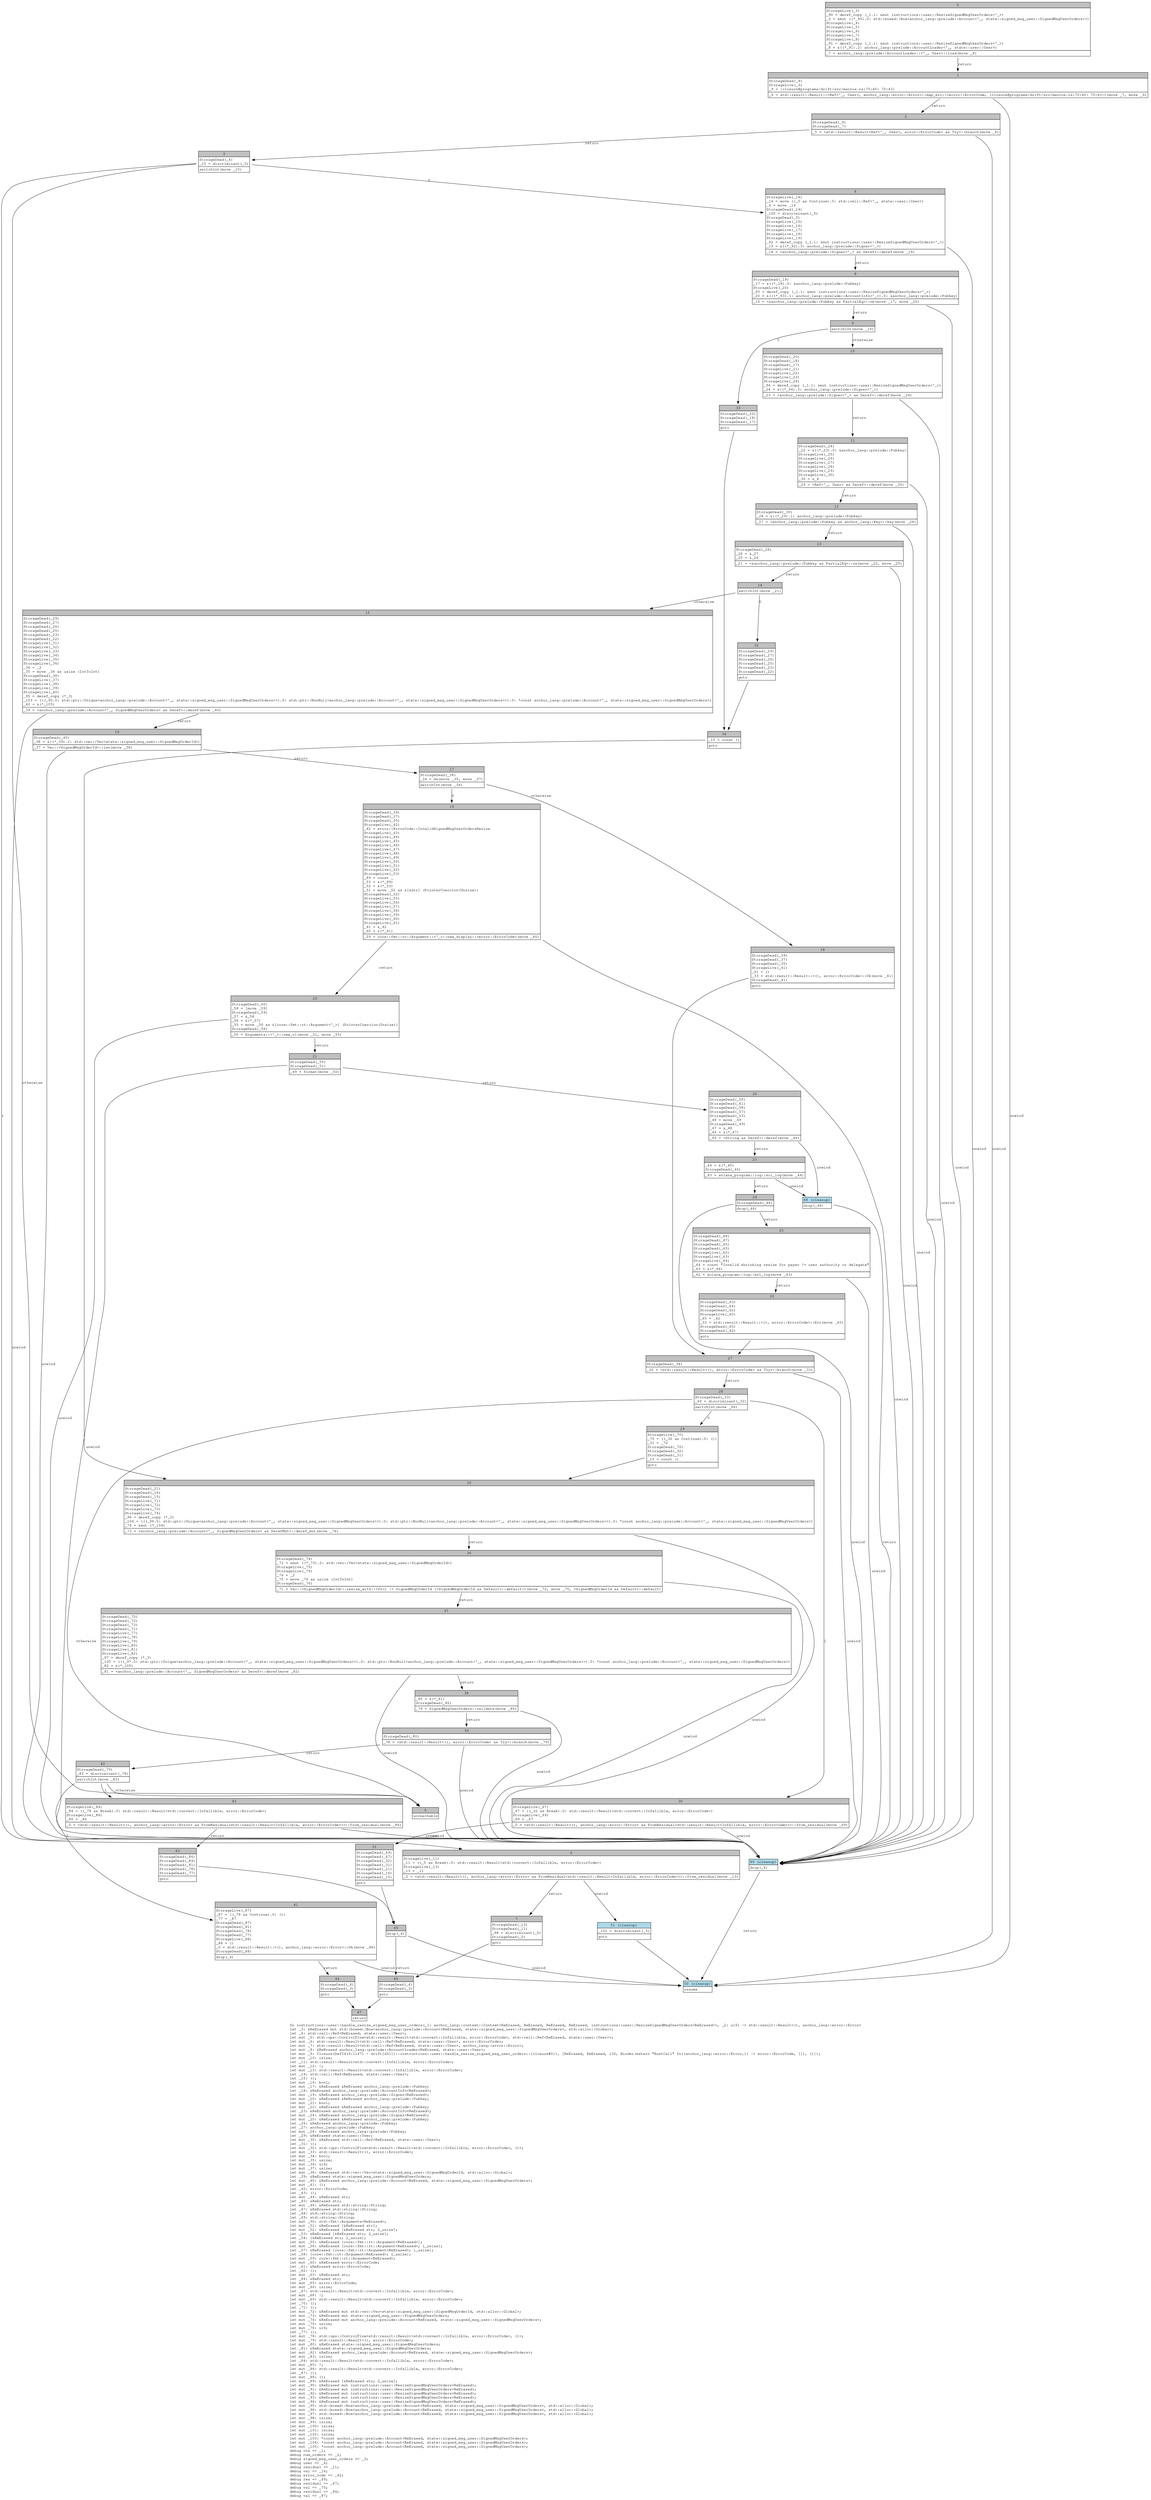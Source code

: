 digraph Mir_0_1691 {
    graph [fontname="Courier, monospace"];
    node [fontname="Courier, monospace"];
    edge [fontname="Courier, monospace"];
    label=<fn instructions::user::handle_resize_signed_msg_user_orders(_1: anchor_lang::context::Context&lt;ReErased, ReErased, ReErased, ReErased, instructions::user::ResizeSignedMsgUserOrders&lt;ReErased&gt;&gt;, _2: u16) -&gt; std::result::Result&lt;(), anchor_lang::error::Error&gt;<br align="left"/>let _3: &amp;ReErased mut std::boxed::Box&lt;anchor_lang::prelude::Account&lt;ReErased, state::signed_msg_user::SignedMsgUserOrders&gt;, std::alloc::Global&gt;;<br align="left"/>let _4: std::cell::Ref&lt;ReErased, state::user::User&gt;;<br align="left"/>let mut _5: std::ops::ControlFlow&lt;std::result::Result&lt;std::convert::Infallible, error::ErrorCode&gt;, std::cell::Ref&lt;ReErased, state::user::User&gt;&gt;;<br align="left"/>let mut _6: std::result::Result&lt;std::cell::Ref&lt;ReErased, state::user::User&gt;, error::ErrorCode&gt;;<br align="left"/>let mut _7: std::result::Result&lt;std::cell::Ref&lt;ReErased, state::user::User&gt;, anchor_lang::error::Error&gt;;<br align="left"/>let mut _8: &amp;ReErased anchor_lang::prelude::AccountLoader&lt;ReErased, state::user::User&gt;;<br align="left"/>let mut _9: Closure(DefId(0:11671 ~ drift[d311]::instructions::user::handle_resize_signed_msg_user_orders::{closure#0}), [ReErased, ReErased, i32, Binder(extern &quot;RustCall&quot; fn((anchor_lang::error::Error,)) -&gt; error::ErrorCode, []), ()]);<br align="left"/>let mut _10: isize;<br align="left"/>let _11: std::result::Result&lt;std::convert::Infallible, error::ErrorCode&gt;;<br align="left"/>let mut _12: !;<br align="left"/>let mut _13: std::result::Result&lt;std::convert::Infallible, error::ErrorCode&gt;;<br align="left"/>let _14: std::cell::Ref&lt;ReErased, state::user::User&gt;;<br align="left"/>let _15: ();<br align="left"/>let mut _16: bool;<br align="left"/>let mut _17: &amp;ReErased &amp;ReErased anchor_lang::prelude::Pubkey;<br align="left"/>let _18: &amp;ReErased anchor_lang::prelude::AccountInfo&lt;ReErased&gt;;<br align="left"/>let mut _19: &amp;ReErased anchor_lang::prelude::Signer&lt;ReErased&gt;;<br align="left"/>let mut _20: &amp;ReErased &amp;ReErased anchor_lang::prelude::Pubkey;<br align="left"/>let mut _21: bool;<br align="left"/>let mut _22: &amp;ReErased &amp;ReErased anchor_lang::prelude::Pubkey;<br align="left"/>let _23: &amp;ReErased anchor_lang::prelude::AccountInfo&lt;ReErased&gt;;<br align="left"/>let mut _24: &amp;ReErased anchor_lang::prelude::Signer&lt;ReErased&gt;;<br align="left"/>let mut _25: &amp;ReErased &amp;ReErased anchor_lang::prelude::Pubkey;<br align="left"/>let _26: &amp;ReErased anchor_lang::prelude::Pubkey;<br align="left"/>let _27: anchor_lang::prelude::Pubkey;<br align="left"/>let mut _28: &amp;ReErased anchor_lang::prelude::Pubkey;<br align="left"/>let _29: &amp;ReErased state::user::User;<br align="left"/>let mut _30: &amp;ReErased std::cell::Ref&lt;ReErased, state::user::User&gt;;<br align="left"/>let _31: ();<br align="left"/>let mut _32: std::ops::ControlFlow&lt;std::result::Result&lt;std::convert::Infallible, error::ErrorCode&gt;, ()&gt;;<br align="left"/>let mut _33: std::result::Result&lt;(), error::ErrorCode&gt;;<br align="left"/>let mut _34: bool;<br align="left"/>let mut _35: usize;<br align="left"/>let mut _36: u16;<br align="left"/>let mut _37: usize;<br align="left"/>let mut _38: &amp;ReErased std::vec::Vec&lt;state::signed_msg_user::SignedMsgOrderId, std::alloc::Global&gt;;<br align="left"/>let _39: &amp;ReErased state::signed_msg_user::SignedMsgUserOrders;<br align="left"/>let mut _40: &amp;ReErased anchor_lang::prelude::Account&lt;ReErased, state::signed_msg_user::SignedMsgUserOrders&gt;;<br align="left"/>let mut _41: ();<br align="left"/>let _42: error::ErrorCode;<br align="left"/>let _43: ();<br align="left"/>let mut _44: &amp;ReErased str;<br align="left"/>let _45: &amp;ReErased str;<br align="left"/>let mut _46: &amp;ReErased std::string::String;<br align="left"/>let _47: &amp;ReErased std::string::String;<br align="left"/>let _48: std::string::String;<br align="left"/>let _49: std::string::String;<br align="left"/>let mut _50: std::fmt::Arguments&lt;ReErased&gt;;<br align="left"/>let mut _51: &amp;ReErased [&amp;ReErased str];<br align="left"/>let mut _52: &amp;ReErased [&amp;ReErased str; 2_usize];<br align="left"/>let _53: &amp;ReErased [&amp;ReErased str; 2_usize];<br align="left"/>let _54: [&amp;ReErased str; 2_usize];<br align="left"/>let mut _55: &amp;ReErased [core::fmt::rt::Argument&lt;ReErased&gt;];<br align="left"/>let mut _56: &amp;ReErased [core::fmt::rt::Argument&lt;ReErased&gt;; 1_usize];<br align="left"/>let _57: &amp;ReErased [core::fmt::rt::Argument&lt;ReErased&gt;; 1_usize];<br align="left"/>let _58: [core::fmt::rt::Argument&lt;ReErased&gt;; 1_usize];<br align="left"/>let mut _59: core::fmt::rt::Argument&lt;ReErased&gt;;<br align="left"/>let mut _60: &amp;ReErased error::ErrorCode;<br align="left"/>let _61: &amp;ReErased error::ErrorCode;<br align="left"/>let _62: ();<br align="left"/>let mut _63: &amp;ReErased str;<br align="left"/>let _64: &amp;ReErased str;<br align="left"/>let mut _65: error::ErrorCode;<br align="left"/>let mut _66: isize;<br align="left"/>let _67: std::result::Result&lt;std::convert::Infallible, error::ErrorCode&gt;;<br align="left"/>let mut _68: !;<br align="left"/>let mut _69: std::result::Result&lt;std::convert::Infallible, error::ErrorCode&gt;;<br align="left"/>let _70: ();<br align="left"/>let _71: ();<br align="left"/>let mut _72: &amp;ReErased mut std::vec::Vec&lt;state::signed_msg_user::SignedMsgOrderId, std::alloc::Global&gt;;<br align="left"/>let mut _73: &amp;ReErased mut state::signed_msg_user::SignedMsgUserOrders;<br align="left"/>let mut _74: &amp;ReErased mut anchor_lang::prelude::Account&lt;ReErased, state::signed_msg_user::SignedMsgUserOrders&gt;;<br align="left"/>let mut _75: usize;<br align="left"/>let mut _76: u16;<br align="left"/>let _77: ();<br align="left"/>let mut _78: std::ops::ControlFlow&lt;std::result::Result&lt;std::convert::Infallible, error::ErrorCode&gt;, ()&gt;;<br align="left"/>let mut _79: std::result::Result&lt;(), error::ErrorCode&gt;;<br align="left"/>let mut _80: &amp;ReErased state::signed_msg_user::SignedMsgUserOrders;<br align="left"/>let _81: &amp;ReErased state::signed_msg_user::SignedMsgUserOrders;<br align="left"/>let mut _82: &amp;ReErased anchor_lang::prelude::Account&lt;ReErased, state::signed_msg_user::SignedMsgUserOrders&gt;;<br align="left"/>let mut _83: isize;<br align="left"/>let _84: std::result::Result&lt;std::convert::Infallible, error::ErrorCode&gt;;<br align="left"/>let mut _85: !;<br align="left"/>let mut _86: std::result::Result&lt;std::convert::Infallible, error::ErrorCode&gt;;<br align="left"/>let _87: ();<br align="left"/>let mut _88: ();<br align="left"/>let mut _89: &amp;ReErased [&amp;ReErased str; 2_usize];<br align="left"/>let mut _90: &amp;ReErased mut instructions::user::ResizeSignedMsgUserOrders&lt;ReErased&gt;;<br align="left"/>let mut _91: &amp;ReErased mut instructions::user::ResizeSignedMsgUserOrders&lt;ReErased&gt;;<br align="left"/>let mut _92: &amp;ReErased mut instructions::user::ResizeSignedMsgUserOrders&lt;ReErased&gt;;<br align="left"/>let mut _93: &amp;ReErased mut instructions::user::ResizeSignedMsgUserOrders&lt;ReErased&gt;;<br align="left"/>let mut _94: &amp;ReErased mut instructions::user::ResizeSignedMsgUserOrders&lt;ReErased&gt;;<br align="left"/>let mut _95: std::boxed::Box&lt;anchor_lang::prelude::Account&lt;ReErased, state::signed_msg_user::SignedMsgUserOrders&gt;, std::alloc::Global&gt;;<br align="left"/>let mut _96: std::boxed::Box&lt;anchor_lang::prelude::Account&lt;ReErased, state::signed_msg_user::SignedMsgUserOrders&gt;, std::alloc::Global&gt;;<br align="left"/>let mut _97: std::boxed::Box&lt;anchor_lang::prelude::Account&lt;ReErased, state::signed_msg_user::SignedMsgUserOrders&gt;, std::alloc::Global&gt;;<br align="left"/>let mut _98: isize;<br align="left"/>let mut _99: isize;<br align="left"/>let mut _100: isize;<br align="left"/>let mut _101: isize;<br align="left"/>let mut _102: isize;<br align="left"/>let mut _103: *const anchor_lang::prelude::Account&lt;ReErased, state::signed_msg_user::SignedMsgUserOrders&gt;;<br align="left"/>let mut _104: *const anchor_lang::prelude::Account&lt;ReErased, state::signed_msg_user::SignedMsgUserOrders&gt;;<br align="left"/>let mut _105: *const anchor_lang::prelude::Account&lt;ReErased, state::signed_msg_user::SignedMsgUserOrders&gt;;<br align="left"/>debug ctx =&gt; _1;<br align="left"/>debug num_orders =&gt; _2;<br align="left"/>debug signed_msg_user_orders =&gt; _3;<br align="left"/>debug user =&gt; _4;<br align="left"/>debug residual =&gt; _11;<br align="left"/>debug val =&gt; _14;<br align="left"/>debug error_code =&gt; _42;<br align="left"/>debug res =&gt; _49;<br align="left"/>debug residual =&gt; _67;<br align="left"/>debug val =&gt; _70;<br align="left"/>debug residual =&gt; _84;<br align="left"/>debug val =&gt; _87;<br align="left"/>>;
    bb0__0_1691 [shape="none", label=<<table border="0" cellborder="1" cellspacing="0"><tr><td bgcolor="gray" align="center" colspan="1">0</td></tr><tr><td align="left" balign="left">StorageLive(_3)<br/>_90 = deref_copy (_1.1: &amp;mut instructions::user::ResizeSignedMsgUserOrders&lt;'_&gt;)<br/>_3 = &amp;mut ((*_90).0: std::boxed::Box&lt;anchor_lang::prelude::Account&lt;'_, state::signed_msg_user::SignedMsgUserOrders&gt;&gt;)<br/>StorageLive(_4)<br/>StorageLive(_5)<br/>StorageLive(_6)<br/>StorageLive(_7)<br/>StorageLive(_8)<br/>_91 = deref_copy (_1.1: &amp;mut instructions::user::ResizeSignedMsgUserOrders&lt;'_&gt;)<br/>_8 = &amp;((*_91).2: anchor_lang::prelude::AccountLoader&lt;'_, state::user::User&gt;)<br/></td></tr><tr><td align="left">_7 = anchor_lang::prelude::AccountLoader::&lt;'_, User&gt;::load(move _8)</td></tr></table>>];
    bb1__0_1691 [shape="none", label=<<table border="0" cellborder="1" cellspacing="0"><tr><td bgcolor="gray" align="center" colspan="1">1</td></tr><tr><td align="left" balign="left">StorageDead(_8)<br/>StorageLive(_9)<br/>_9 = {closure@programs/drift/src/macros.rs:70:40: 70:43}<br/></td></tr><tr><td align="left">_6 = std::result::Result::&lt;Ref&lt;'_, User&gt;, anchor_lang::error::Error&gt;::map_err::&lt;error::ErrorCode, {closure@programs/drift/src/macros.rs:70:40: 70:43}&gt;(move _7, move _9)</td></tr></table>>];
    bb2__0_1691 [shape="none", label=<<table border="0" cellborder="1" cellspacing="0"><tr><td bgcolor="gray" align="center" colspan="1">2</td></tr><tr><td align="left" balign="left">StorageDead(_9)<br/>StorageDead(_7)<br/></td></tr><tr><td align="left">_5 = &lt;std::result::Result&lt;Ref&lt;'_, User&gt;, error::ErrorCode&gt; as Try&gt;::branch(move _6)</td></tr></table>>];
    bb3__0_1691 [shape="none", label=<<table border="0" cellborder="1" cellspacing="0"><tr><td bgcolor="gray" align="center" colspan="1">3</td></tr><tr><td align="left" balign="left">StorageDead(_6)<br/>_10 = discriminant(_5)<br/></td></tr><tr><td align="left">switchInt(move _10)</td></tr></table>>];
    bb4__0_1691 [shape="none", label=<<table border="0" cellborder="1" cellspacing="0"><tr><td bgcolor="gray" align="center" colspan="1">4</td></tr><tr><td align="left" balign="left">StorageLive(_14)<br/>_14 = move ((_5 as Continue).0: std::cell::Ref&lt;'_, state::user::User&gt;)<br/>_4 = move _14<br/>StorageDead(_14)<br/>_100 = discriminant(_5)<br/>StorageDead(_5)<br/>StorageLive(_15)<br/>StorageLive(_16)<br/>StorageLive(_17)<br/>StorageLive(_18)<br/>StorageLive(_19)<br/>_92 = deref_copy (_1.1: &amp;mut instructions::user::ResizeSignedMsgUserOrders&lt;'_&gt;)<br/>_19 = &amp;((*_92).3: anchor_lang::prelude::Signer&lt;'_&gt;)<br/></td></tr><tr><td align="left">_18 = &lt;anchor_lang::prelude::Signer&lt;'_&gt; as Deref&gt;::deref(move _19)</td></tr></table>>];
    bb5__0_1691 [shape="none", label=<<table border="0" cellborder="1" cellspacing="0"><tr><td bgcolor="gray" align="center" colspan="1">5</td></tr><tr><td align="left">unreachable</td></tr></table>>];
    bb6__0_1691 [shape="none", label=<<table border="0" cellborder="1" cellspacing="0"><tr><td bgcolor="gray" align="center" colspan="1">6</td></tr><tr><td align="left" balign="left">StorageLive(_11)<br/>_11 = ((_5 as Break).0: std::result::Result&lt;std::convert::Infallible, error::ErrorCode&gt;)<br/>StorageLive(_13)<br/>_13 = _11<br/></td></tr><tr><td align="left">_0 = &lt;std::result::Result&lt;(), anchor_lang::error::Error&gt; as FromResidual&lt;std::result::Result&lt;Infallible, error::ErrorCode&gt;&gt;&gt;::from_residual(move _13)</td></tr></table>>];
    bb7__0_1691 [shape="none", label=<<table border="0" cellborder="1" cellspacing="0"><tr><td bgcolor="gray" align="center" colspan="1">7</td></tr><tr><td align="left" balign="left">StorageDead(_13)<br/>StorageDead(_11)<br/>_98 = discriminant(_5)<br/>StorageDead(_5)<br/></td></tr><tr><td align="left">goto</td></tr></table>>];
    bb8__0_1691 [shape="none", label=<<table border="0" cellborder="1" cellspacing="0"><tr><td bgcolor="gray" align="center" colspan="1">8</td></tr><tr><td align="left" balign="left">StorageDead(_19)<br/>_17 = &amp;((*_18).0: &amp;anchor_lang::prelude::Pubkey)<br/>StorageLive(_20)<br/>_93 = deref_copy (_1.1: &amp;mut instructions::user::ResizeSignedMsgUserOrders&lt;'_&gt;)<br/>_20 = &amp;(((*_93).1: anchor_lang::prelude::AccountInfo&lt;'_&gt;).0: &amp;anchor_lang::prelude::Pubkey)<br/></td></tr><tr><td align="left">_16 = &lt;&amp;anchor_lang::prelude::Pubkey as PartialEq&gt;::ne(move _17, move _20)</td></tr></table>>];
    bb9__0_1691 [shape="none", label=<<table border="0" cellborder="1" cellspacing="0"><tr><td bgcolor="gray" align="center" colspan="1">9</td></tr><tr><td align="left">switchInt(move _16)</td></tr></table>>];
    bb10__0_1691 [shape="none", label=<<table border="0" cellborder="1" cellspacing="0"><tr><td bgcolor="gray" align="center" colspan="1">10</td></tr><tr><td align="left" balign="left">StorageDead(_20)<br/>StorageDead(_18)<br/>StorageDead(_17)<br/>StorageLive(_21)<br/>StorageLive(_22)<br/>StorageLive(_23)<br/>StorageLive(_24)<br/>_94 = deref_copy (_1.1: &amp;mut instructions::user::ResizeSignedMsgUserOrders&lt;'_&gt;)<br/>_24 = &amp;((*_94).3: anchor_lang::prelude::Signer&lt;'_&gt;)<br/></td></tr><tr><td align="left">_23 = &lt;anchor_lang::prelude::Signer&lt;'_&gt; as Deref&gt;::deref(move _24)</td></tr></table>>];
    bb11__0_1691 [shape="none", label=<<table border="0" cellborder="1" cellspacing="0"><tr><td bgcolor="gray" align="center" colspan="1">11</td></tr><tr><td align="left" balign="left">StorageDead(_24)<br/>_22 = &amp;((*_23).0: &amp;anchor_lang::prelude::Pubkey)<br/>StorageLive(_25)<br/>StorageLive(_26)<br/>StorageLive(_27)<br/>StorageLive(_28)<br/>StorageLive(_29)<br/>StorageLive(_30)<br/>_30 = &amp;_4<br/></td></tr><tr><td align="left">_29 = &lt;Ref&lt;'_, User&gt; as Deref&gt;::deref(move _30)</td></tr></table>>];
    bb12__0_1691 [shape="none", label=<<table border="0" cellborder="1" cellspacing="0"><tr><td bgcolor="gray" align="center" colspan="1">12</td></tr><tr><td align="left" balign="left">StorageDead(_30)<br/>_28 = &amp;((*_29).1: anchor_lang::prelude::Pubkey)<br/></td></tr><tr><td align="left">_27 = &lt;anchor_lang::prelude::Pubkey as anchor_lang::Key&gt;::key(move _28)</td></tr></table>>];
    bb13__0_1691 [shape="none", label=<<table border="0" cellborder="1" cellspacing="0"><tr><td bgcolor="gray" align="center" colspan="1">13</td></tr><tr><td align="left" balign="left">StorageDead(_28)<br/>_26 = &amp;_27<br/>_25 = &amp;_26<br/></td></tr><tr><td align="left">_21 = &lt;&amp;anchor_lang::prelude::Pubkey as PartialEq&gt;::ne(move _22, move _25)</td></tr></table>>];
    bb14__0_1691 [shape="none", label=<<table border="0" cellborder="1" cellspacing="0"><tr><td bgcolor="gray" align="center" colspan="1">14</td></tr><tr><td align="left">switchInt(move _21)</td></tr></table>>];
    bb15__0_1691 [shape="none", label=<<table border="0" cellborder="1" cellspacing="0"><tr><td bgcolor="gray" align="center" colspan="1">15</td></tr><tr><td align="left" balign="left">StorageDead(_29)<br/>StorageDead(_27)<br/>StorageDead(_26)<br/>StorageDead(_25)<br/>StorageDead(_23)<br/>StorageDead(_22)<br/>StorageLive(_31)<br/>StorageLive(_32)<br/>StorageLive(_33)<br/>StorageLive(_34)<br/>StorageLive(_35)<br/>StorageLive(_36)<br/>_36 = _2<br/>_35 = move _36 as usize (IntToInt)<br/>StorageDead(_36)<br/>StorageLive(_37)<br/>StorageLive(_38)<br/>StorageLive(_39)<br/>StorageLive(_40)<br/>_95 = deref_copy (*_3)<br/>_103 = (((_95.0: std::ptr::Unique&lt;anchor_lang::prelude::Account&lt;'_, state::signed_msg_user::SignedMsgUserOrders&gt;&gt;).0: std::ptr::NonNull&lt;anchor_lang::prelude::Account&lt;'_, state::signed_msg_user::SignedMsgUserOrders&gt;&gt;).0: *const anchor_lang::prelude::Account&lt;'_, state::signed_msg_user::SignedMsgUserOrders&gt;)<br/>_40 = &amp;(*_103)<br/></td></tr><tr><td align="left">_39 = &lt;anchor_lang::prelude::Account&lt;'_, SignedMsgUserOrders&gt; as Deref&gt;::deref(move _40)</td></tr></table>>];
    bb16__0_1691 [shape="none", label=<<table border="0" cellborder="1" cellspacing="0"><tr><td bgcolor="gray" align="center" colspan="1">16</td></tr><tr><td align="left" balign="left">StorageDead(_40)<br/>_38 = &amp;((*_39).2: std::vec::Vec&lt;state::signed_msg_user::SignedMsgOrderId&gt;)<br/></td></tr><tr><td align="left">_37 = Vec::&lt;SignedMsgOrderId&gt;::len(move _38)</td></tr></table>>];
    bb17__0_1691 [shape="none", label=<<table border="0" cellborder="1" cellspacing="0"><tr><td bgcolor="gray" align="center" colspan="1">17</td></tr><tr><td align="left" balign="left">StorageDead(_38)<br/>_34 = Ge(move _35, move _37)<br/></td></tr><tr><td align="left">switchInt(move _34)</td></tr></table>>];
    bb18__0_1691 [shape="none", label=<<table border="0" cellborder="1" cellspacing="0"><tr><td bgcolor="gray" align="center" colspan="1">18</td></tr><tr><td align="left" balign="left">StorageDead(_39)<br/>StorageDead(_37)<br/>StorageDead(_35)<br/>StorageLive(_41)<br/>_41 = ()<br/>_33 = std::result::Result::&lt;(), error::ErrorCode&gt;::Ok(move _41)<br/>StorageDead(_41)<br/></td></tr><tr><td align="left">goto</td></tr></table>>];
    bb19__0_1691 [shape="none", label=<<table border="0" cellborder="1" cellspacing="0"><tr><td bgcolor="gray" align="center" colspan="1">19</td></tr><tr><td align="left" balign="left">StorageDead(_39)<br/>StorageDead(_37)<br/>StorageDead(_35)<br/>StorageLive(_42)<br/>_42 = error::ErrorCode::InvalidSignedMsgUserOrdersResize<br/>StorageLive(_43)<br/>StorageLive(_44)<br/>StorageLive(_45)<br/>StorageLive(_46)<br/>StorageLive(_47)<br/>StorageLive(_48)<br/>StorageLive(_49)<br/>StorageLive(_50)<br/>StorageLive(_51)<br/>StorageLive(_52)<br/>StorageLive(_53)<br/>_89 = const _<br/>_53 = &amp;(*_89)<br/>_52 = &amp;(*_53)<br/>_51 = move _52 as &amp;[&amp;str] (PointerCoercion(Unsize))<br/>StorageDead(_52)<br/>StorageLive(_55)<br/>StorageLive(_56)<br/>StorageLive(_57)<br/>StorageLive(_58)<br/>StorageLive(_59)<br/>StorageLive(_60)<br/>StorageLive(_61)<br/>_61 = &amp;_42<br/>_60 = &amp;(*_61)<br/></td></tr><tr><td align="left">_59 = core::fmt::rt::Argument::&lt;'_&gt;::new_display::&lt;error::ErrorCode&gt;(move _60)</td></tr></table>>];
    bb20__0_1691 [shape="none", label=<<table border="0" cellborder="1" cellspacing="0"><tr><td bgcolor="gray" align="center" colspan="1">20</td></tr><tr><td align="left" balign="left">StorageDead(_60)<br/>_58 = [move _59]<br/>StorageDead(_59)<br/>_57 = &amp;_58<br/>_56 = &amp;(*_57)<br/>_55 = move _56 as &amp;[core::fmt::rt::Argument&lt;'_&gt;] (PointerCoercion(Unsize))<br/>StorageDead(_56)<br/></td></tr><tr><td align="left">_50 = Arguments::&lt;'_&gt;::new_v1(move _51, move _55)</td></tr></table>>];
    bb21__0_1691 [shape="none", label=<<table border="0" cellborder="1" cellspacing="0"><tr><td bgcolor="gray" align="center" colspan="1">21</td></tr><tr><td align="left" balign="left">StorageDead(_55)<br/>StorageDead(_51)<br/></td></tr><tr><td align="left">_49 = format(move _50)</td></tr></table>>];
    bb22__0_1691 [shape="none", label=<<table border="0" cellborder="1" cellspacing="0"><tr><td bgcolor="gray" align="center" colspan="1">22</td></tr><tr><td align="left" balign="left">StorageDead(_50)<br/>StorageDead(_61)<br/>StorageDead(_58)<br/>StorageDead(_57)<br/>StorageDead(_53)<br/>_48 = move _49<br/>StorageDead(_49)<br/>_47 = &amp;_48<br/>_46 = &amp;(*_47)<br/></td></tr><tr><td align="left">_45 = &lt;String as Deref&gt;::deref(move _46)</td></tr></table>>];
    bb23__0_1691 [shape="none", label=<<table border="0" cellborder="1" cellspacing="0"><tr><td bgcolor="gray" align="center" colspan="1">23</td></tr><tr><td align="left" balign="left">_44 = &amp;(*_45)<br/>StorageDead(_46)<br/></td></tr><tr><td align="left">_43 = solana_program::log::sol_log(move _44)</td></tr></table>>];
    bb24__0_1691 [shape="none", label=<<table border="0" cellborder="1" cellspacing="0"><tr><td bgcolor="gray" align="center" colspan="1">24</td></tr><tr><td align="left" balign="left">StorageDead(_44)<br/></td></tr><tr><td align="left">drop(_48)</td></tr></table>>];
    bb25__0_1691 [shape="none", label=<<table border="0" cellborder="1" cellspacing="0"><tr><td bgcolor="gray" align="center" colspan="1">25</td></tr><tr><td align="left" balign="left">StorageDead(_48)<br/>StorageDead(_47)<br/>StorageDead(_45)<br/>StorageDead(_43)<br/>StorageLive(_62)<br/>StorageLive(_63)<br/>StorageLive(_64)<br/>_64 = const &quot;Invalid shrinking resize for payer != user authority or delegate&quot;<br/>_63 = &amp;(*_64)<br/></td></tr><tr><td align="left">_62 = solana_program::log::sol_log(move _63)</td></tr></table>>];
    bb26__0_1691 [shape="none", label=<<table border="0" cellborder="1" cellspacing="0"><tr><td bgcolor="gray" align="center" colspan="1">26</td></tr><tr><td align="left" balign="left">StorageDead(_63)<br/>StorageDead(_64)<br/>StorageDead(_62)<br/>StorageLive(_65)<br/>_65 = _42<br/>_33 = std::result::Result::&lt;(), error::ErrorCode&gt;::Err(move _65)<br/>StorageDead(_65)<br/>StorageDead(_42)<br/></td></tr><tr><td align="left">goto</td></tr></table>>];
    bb27__0_1691 [shape="none", label=<<table border="0" cellborder="1" cellspacing="0"><tr><td bgcolor="gray" align="center" colspan="1">27</td></tr><tr><td align="left" balign="left">StorageDead(_34)<br/></td></tr><tr><td align="left">_32 = &lt;std::result::Result&lt;(), error::ErrorCode&gt; as Try&gt;::branch(move _33)</td></tr></table>>];
    bb28__0_1691 [shape="none", label=<<table border="0" cellborder="1" cellspacing="0"><tr><td bgcolor="gray" align="center" colspan="1">28</td></tr><tr><td align="left" balign="left">StorageDead(_33)<br/>_66 = discriminant(_32)<br/></td></tr><tr><td align="left">switchInt(move _66)</td></tr></table>>];
    bb29__0_1691 [shape="none", label=<<table border="0" cellborder="1" cellspacing="0"><tr><td bgcolor="gray" align="center" colspan="1">29</td></tr><tr><td align="left" balign="left">StorageLive(_70)<br/>_70 = ((_32 as Continue).0: ())<br/>_31 = _70<br/>StorageDead(_70)<br/>StorageDead(_32)<br/>StorageDead(_31)<br/>_15 = const ()<br/></td></tr><tr><td align="left">goto</td></tr></table>>];
    bb30__0_1691 [shape="none", label=<<table border="0" cellborder="1" cellspacing="0"><tr><td bgcolor="gray" align="center" colspan="1">30</td></tr><tr><td align="left" balign="left">StorageLive(_67)<br/>_67 = ((_32 as Break).0: std::result::Result&lt;std::convert::Infallible, error::ErrorCode&gt;)<br/>StorageLive(_69)<br/>_69 = _67<br/></td></tr><tr><td align="left">_0 = &lt;std::result::Result&lt;(), anchor_lang::error::Error&gt; as FromResidual&lt;std::result::Result&lt;Infallible, error::ErrorCode&gt;&gt;&gt;::from_residual(move _69)</td></tr></table>>];
    bb31__0_1691 [shape="none", label=<<table border="0" cellborder="1" cellspacing="0"><tr><td bgcolor="gray" align="center" colspan="1">31</td></tr><tr><td align="left" balign="left">StorageDead(_69)<br/>StorageDead(_67)<br/>StorageDead(_32)<br/>StorageDead(_31)<br/>StorageDead(_21)<br/>StorageDead(_16)<br/>StorageDead(_15)<br/></td></tr><tr><td align="left">goto</td></tr></table>>];
    bb32__0_1691 [shape="none", label=<<table border="0" cellborder="1" cellspacing="0"><tr><td bgcolor="gray" align="center" colspan="1">32</td></tr><tr><td align="left" balign="left">StorageDead(_29)<br/>StorageDead(_27)<br/>StorageDead(_26)<br/>StorageDead(_25)<br/>StorageDead(_23)<br/>StorageDead(_22)<br/></td></tr><tr><td align="left">goto</td></tr></table>>];
    bb33__0_1691 [shape="none", label=<<table border="0" cellborder="1" cellspacing="0"><tr><td bgcolor="gray" align="center" colspan="1">33</td></tr><tr><td align="left" balign="left">StorageDead(_20)<br/>StorageDead(_18)<br/>StorageDead(_17)<br/></td></tr><tr><td align="left">goto</td></tr></table>>];
    bb34__0_1691 [shape="none", label=<<table border="0" cellborder="1" cellspacing="0"><tr><td bgcolor="gray" align="center" colspan="1">34</td></tr><tr><td align="left" balign="left">_15 = const ()<br/></td></tr><tr><td align="left">goto</td></tr></table>>];
    bb35__0_1691 [shape="none", label=<<table border="0" cellborder="1" cellspacing="0"><tr><td bgcolor="gray" align="center" colspan="1">35</td></tr><tr><td align="left" balign="left">StorageDead(_21)<br/>StorageDead(_16)<br/>StorageDead(_15)<br/>StorageLive(_71)<br/>StorageLive(_72)<br/>StorageLive(_73)<br/>StorageLive(_74)<br/>_96 = deref_copy (*_3)<br/>_104 = (((_96.0: std::ptr::Unique&lt;anchor_lang::prelude::Account&lt;'_, state::signed_msg_user::SignedMsgUserOrders&gt;&gt;).0: std::ptr::NonNull&lt;anchor_lang::prelude::Account&lt;'_, state::signed_msg_user::SignedMsgUserOrders&gt;&gt;).0: *const anchor_lang::prelude::Account&lt;'_, state::signed_msg_user::SignedMsgUserOrders&gt;)<br/>_74 = &amp;mut (*_104)<br/></td></tr><tr><td align="left">_73 = &lt;anchor_lang::prelude::Account&lt;'_, SignedMsgUserOrders&gt; as DerefMut&gt;::deref_mut(move _74)</td></tr></table>>];
    bb36__0_1691 [shape="none", label=<<table border="0" cellborder="1" cellspacing="0"><tr><td bgcolor="gray" align="center" colspan="1">36</td></tr><tr><td align="left" balign="left">StorageDead(_74)<br/>_72 = &amp;mut ((*_73).2: std::vec::Vec&lt;state::signed_msg_user::SignedMsgOrderId&gt;)<br/>StorageLive(_75)<br/>StorageLive(_76)<br/>_76 = _2<br/>_75 = move _76 as usize (IntToInt)<br/>StorageDead(_76)<br/></td></tr><tr><td align="left">_71 = Vec::&lt;SignedMsgOrderId&gt;::resize_with::&lt;fn() -&gt; SignedMsgOrderId {&lt;SignedMsgOrderId as Default&gt;::default}&gt;(move _72, move _75, &lt;SignedMsgOrderId as Default&gt;::default)</td></tr></table>>];
    bb37__0_1691 [shape="none", label=<<table border="0" cellborder="1" cellspacing="0"><tr><td bgcolor="gray" align="center" colspan="1">37</td></tr><tr><td align="left" balign="left">StorageDead(_75)<br/>StorageDead(_72)<br/>StorageDead(_73)<br/>StorageDead(_71)<br/>StorageLive(_77)<br/>StorageLive(_78)<br/>StorageLive(_79)<br/>StorageLive(_80)<br/>StorageLive(_81)<br/>StorageLive(_82)<br/>_97 = deref_copy (*_3)<br/>_105 = (((_97.0: std::ptr::Unique&lt;anchor_lang::prelude::Account&lt;'_, state::signed_msg_user::SignedMsgUserOrders&gt;&gt;).0: std::ptr::NonNull&lt;anchor_lang::prelude::Account&lt;'_, state::signed_msg_user::SignedMsgUserOrders&gt;&gt;).0: *const anchor_lang::prelude::Account&lt;'_, state::signed_msg_user::SignedMsgUserOrders&gt;)<br/>_82 = &amp;(*_105)<br/></td></tr><tr><td align="left">_81 = &lt;anchor_lang::prelude::Account&lt;'_, SignedMsgUserOrders&gt; as Deref&gt;::deref(move _82)</td></tr></table>>];
    bb38__0_1691 [shape="none", label=<<table border="0" cellborder="1" cellspacing="0"><tr><td bgcolor="gray" align="center" colspan="1">38</td></tr><tr><td align="left" balign="left">_80 = &amp;(*_81)<br/>StorageDead(_82)<br/></td></tr><tr><td align="left">_79 = SignedMsgUserOrders::validate(move _80)</td></tr></table>>];
    bb39__0_1691 [shape="none", label=<<table border="0" cellborder="1" cellspacing="0"><tr><td bgcolor="gray" align="center" colspan="1">39</td></tr><tr><td align="left" balign="left">StorageDead(_80)<br/></td></tr><tr><td align="left">_78 = &lt;std::result::Result&lt;(), error::ErrorCode&gt; as Try&gt;::branch(move _79)</td></tr></table>>];
    bb40__0_1691 [shape="none", label=<<table border="0" cellborder="1" cellspacing="0"><tr><td bgcolor="gray" align="center" colspan="1">40</td></tr><tr><td align="left" balign="left">StorageDead(_79)<br/>_83 = discriminant(_78)<br/></td></tr><tr><td align="left">switchInt(move _83)</td></tr></table>>];
    bb41__0_1691 [shape="none", label=<<table border="0" cellborder="1" cellspacing="0"><tr><td bgcolor="gray" align="center" colspan="1">41</td></tr><tr><td align="left" balign="left">StorageLive(_87)<br/>_87 = ((_78 as Continue).0: ())<br/>_77 = _87<br/>StorageDead(_87)<br/>StorageDead(_81)<br/>StorageDead(_78)<br/>StorageDead(_77)<br/>StorageLive(_88)<br/>_88 = ()<br/>_0 = std::result::Result::&lt;(), anchor_lang::error::Error&gt;::Ok(move _88)<br/>StorageDead(_88)<br/></td></tr><tr><td align="left">drop(_4)</td></tr></table>>];
    bb42__0_1691 [shape="none", label=<<table border="0" cellborder="1" cellspacing="0"><tr><td bgcolor="gray" align="center" colspan="1">42</td></tr><tr><td align="left" balign="left">StorageLive(_84)<br/>_84 = ((_78 as Break).0: std::result::Result&lt;std::convert::Infallible, error::ErrorCode&gt;)<br/>StorageLive(_86)<br/>_86 = _84<br/></td></tr><tr><td align="left">_0 = &lt;std::result::Result&lt;(), anchor_lang::error::Error&gt; as FromResidual&lt;std::result::Result&lt;Infallible, error::ErrorCode&gt;&gt;&gt;::from_residual(move _86)</td></tr></table>>];
    bb43__0_1691 [shape="none", label=<<table border="0" cellborder="1" cellspacing="0"><tr><td bgcolor="gray" align="center" colspan="1">43</td></tr><tr><td align="left" balign="left">StorageDead(_86)<br/>StorageDead(_84)<br/>StorageDead(_81)<br/>StorageDead(_78)<br/>StorageDead(_77)<br/></td></tr><tr><td align="left">goto</td></tr></table>>];
    bb44__0_1691 [shape="none", label=<<table border="0" cellborder="1" cellspacing="0"><tr><td bgcolor="gray" align="center" colspan="1">44</td></tr><tr><td align="left" balign="left">StorageDead(_4)<br/>StorageDead(_3)<br/></td></tr><tr><td align="left">goto</td></tr></table>>];
    bb45__0_1691 [shape="none", label=<<table border="0" cellborder="1" cellspacing="0"><tr><td bgcolor="gray" align="center" colspan="1">45</td></tr><tr><td align="left">drop(_4)</td></tr></table>>];
    bb46__0_1691 [shape="none", label=<<table border="0" cellborder="1" cellspacing="0"><tr><td bgcolor="gray" align="center" colspan="1">46</td></tr><tr><td align="left" balign="left">StorageDead(_4)<br/>StorageDead(_3)<br/></td></tr><tr><td align="left">goto</td></tr></table>>];
    bb47__0_1691 [shape="none", label=<<table border="0" cellborder="1" cellspacing="0"><tr><td bgcolor="gray" align="center" colspan="1">47</td></tr><tr><td align="left">return</td></tr></table>>];
    bb48__0_1691 [shape="none", label=<<table border="0" cellborder="1" cellspacing="0"><tr><td bgcolor="lightblue" align="center" colspan="1">48 (cleanup)</td></tr><tr><td align="left">drop(_48)</td></tr></table>>];
    bb49__0_1691 [shape="none", label=<<table border="0" cellborder="1" cellspacing="0"><tr><td bgcolor="lightblue" align="center" colspan="1">49 (cleanup)</td></tr><tr><td align="left">drop(_4)</td></tr></table>>];
    bb50__0_1691 [shape="none", label=<<table border="0" cellborder="1" cellspacing="0"><tr><td bgcolor="lightblue" align="center" colspan="1">50 (cleanup)</td></tr><tr><td align="left">resume</td></tr></table>>];
    bb51__0_1691 [shape="none", label=<<table border="0" cellborder="1" cellspacing="0"><tr><td bgcolor="lightblue" align="center" colspan="1">51 (cleanup)</td></tr><tr><td align="left" balign="left">_102 = discriminant(_5)<br/></td></tr><tr><td align="left">goto</td></tr></table>>];
    bb0__0_1691 -> bb1__0_1691 [label="return"];
    bb1__0_1691 -> bb2__0_1691 [label="return"];
    bb1__0_1691 -> bb50__0_1691 [label="unwind"];
    bb2__0_1691 -> bb3__0_1691 [label="return"];
    bb2__0_1691 -> bb50__0_1691 [label="unwind"];
    bb3__0_1691 -> bb4__0_1691 [label="0"];
    bb3__0_1691 -> bb6__0_1691 [label="1"];
    bb3__0_1691 -> bb5__0_1691 [label="otherwise"];
    bb4__0_1691 -> bb8__0_1691 [label="return"];
    bb4__0_1691 -> bb49__0_1691 [label="unwind"];
    bb6__0_1691 -> bb7__0_1691 [label="return"];
    bb6__0_1691 -> bb51__0_1691 [label="unwind"];
    bb7__0_1691 -> bb46__0_1691 [label=""];
    bb8__0_1691 -> bb9__0_1691 [label="return"];
    bb8__0_1691 -> bb49__0_1691 [label="unwind"];
    bb9__0_1691 -> bb33__0_1691 [label="0"];
    bb9__0_1691 -> bb10__0_1691 [label="otherwise"];
    bb10__0_1691 -> bb11__0_1691 [label="return"];
    bb10__0_1691 -> bb49__0_1691 [label="unwind"];
    bb11__0_1691 -> bb12__0_1691 [label="return"];
    bb11__0_1691 -> bb49__0_1691 [label="unwind"];
    bb12__0_1691 -> bb13__0_1691 [label="return"];
    bb12__0_1691 -> bb49__0_1691 [label="unwind"];
    bb13__0_1691 -> bb14__0_1691 [label="return"];
    bb13__0_1691 -> bb49__0_1691 [label="unwind"];
    bb14__0_1691 -> bb32__0_1691 [label="0"];
    bb14__0_1691 -> bb15__0_1691 [label="otherwise"];
    bb15__0_1691 -> bb16__0_1691 [label="return"];
    bb15__0_1691 -> bb49__0_1691 [label="unwind"];
    bb16__0_1691 -> bb17__0_1691 [label="return"];
    bb16__0_1691 -> bb49__0_1691 [label="unwind"];
    bb17__0_1691 -> bb19__0_1691 [label="0"];
    bb17__0_1691 -> bb18__0_1691 [label="otherwise"];
    bb18__0_1691 -> bb27__0_1691 [label=""];
    bb19__0_1691 -> bb20__0_1691 [label="return"];
    bb19__0_1691 -> bb49__0_1691 [label="unwind"];
    bb20__0_1691 -> bb21__0_1691 [label="return"];
    bb20__0_1691 -> bb49__0_1691 [label="unwind"];
    bb21__0_1691 -> bb22__0_1691 [label="return"];
    bb21__0_1691 -> bb49__0_1691 [label="unwind"];
    bb22__0_1691 -> bb23__0_1691 [label="return"];
    bb22__0_1691 -> bb48__0_1691 [label="unwind"];
    bb23__0_1691 -> bb24__0_1691 [label="return"];
    bb23__0_1691 -> bb48__0_1691 [label="unwind"];
    bb24__0_1691 -> bb25__0_1691 [label="return"];
    bb24__0_1691 -> bb49__0_1691 [label="unwind"];
    bb25__0_1691 -> bb26__0_1691 [label="return"];
    bb25__0_1691 -> bb49__0_1691 [label="unwind"];
    bb26__0_1691 -> bb27__0_1691 [label=""];
    bb27__0_1691 -> bb28__0_1691 [label="return"];
    bb27__0_1691 -> bb49__0_1691 [label="unwind"];
    bb28__0_1691 -> bb29__0_1691 [label="0"];
    bb28__0_1691 -> bb30__0_1691 [label="1"];
    bb28__0_1691 -> bb5__0_1691 [label="otherwise"];
    bb29__0_1691 -> bb35__0_1691 [label=""];
    bb30__0_1691 -> bb31__0_1691 [label="return"];
    bb30__0_1691 -> bb49__0_1691 [label="unwind"];
    bb31__0_1691 -> bb45__0_1691 [label=""];
    bb32__0_1691 -> bb34__0_1691 [label=""];
    bb33__0_1691 -> bb34__0_1691 [label=""];
    bb34__0_1691 -> bb35__0_1691 [label=""];
    bb35__0_1691 -> bb36__0_1691 [label="return"];
    bb35__0_1691 -> bb49__0_1691 [label="unwind"];
    bb36__0_1691 -> bb37__0_1691 [label="return"];
    bb36__0_1691 -> bb49__0_1691 [label="unwind"];
    bb37__0_1691 -> bb38__0_1691 [label="return"];
    bb37__0_1691 -> bb49__0_1691 [label="unwind"];
    bb38__0_1691 -> bb39__0_1691 [label="return"];
    bb38__0_1691 -> bb49__0_1691 [label="unwind"];
    bb39__0_1691 -> bb40__0_1691 [label="return"];
    bb39__0_1691 -> bb49__0_1691 [label="unwind"];
    bb40__0_1691 -> bb41__0_1691 [label="0"];
    bb40__0_1691 -> bb42__0_1691 [label="1"];
    bb40__0_1691 -> bb5__0_1691 [label="otherwise"];
    bb41__0_1691 -> bb44__0_1691 [label="return"];
    bb41__0_1691 -> bb50__0_1691 [label="unwind"];
    bb42__0_1691 -> bb43__0_1691 [label="return"];
    bb42__0_1691 -> bb49__0_1691 [label="unwind"];
    bb43__0_1691 -> bb45__0_1691 [label=""];
    bb44__0_1691 -> bb47__0_1691 [label=""];
    bb45__0_1691 -> bb46__0_1691 [label="return"];
    bb45__0_1691 -> bb50__0_1691 [label="unwind"];
    bb46__0_1691 -> bb47__0_1691 [label=""];
    bb48__0_1691 -> bb49__0_1691 [label="return"];
    bb49__0_1691 -> bb50__0_1691 [label="return"];
    bb51__0_1691 -> bb50__0_1691 [label=""];
}
